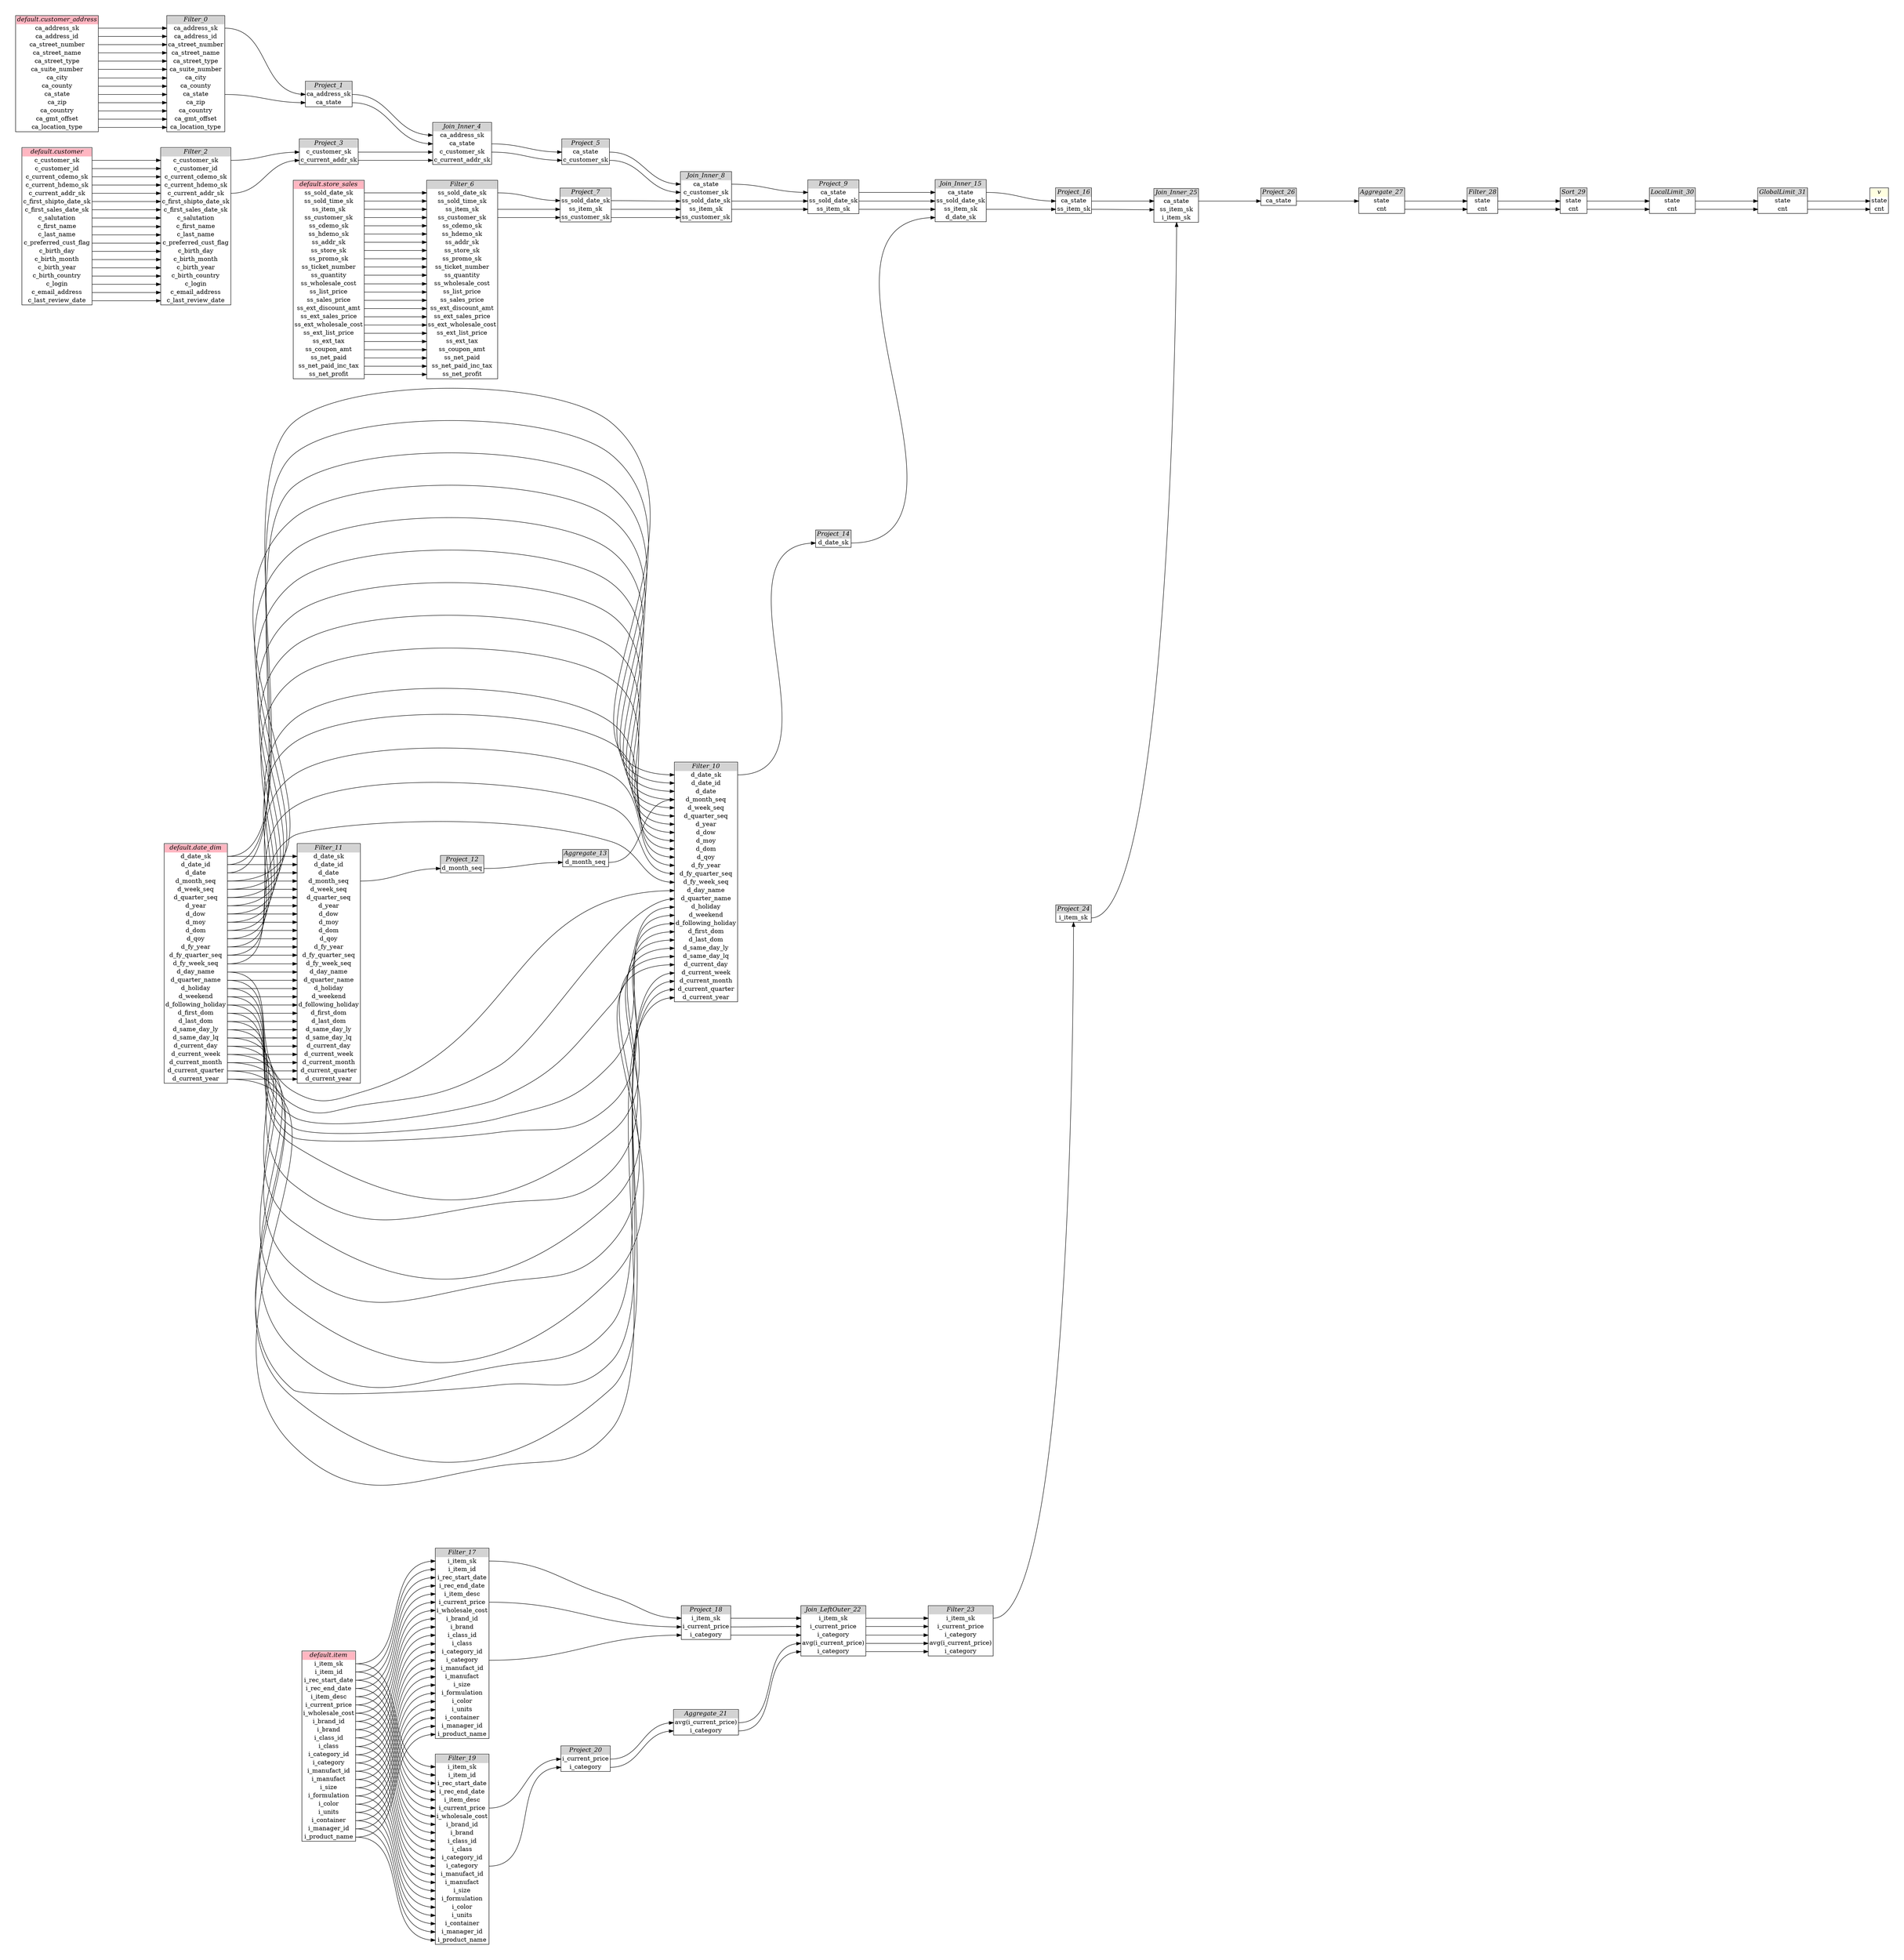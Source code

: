 // Automatically generated by TPCDSFlowTestSuite


digraph {
  graph [pad="0.5", nodesep="0.5", ranksep="2", fontname="Helvetica"];
  node [shape=plain]
  rankdir=LR;

  
"Aggregate_13" [label=<
<table border="1" cellborder="0" cellspacing="0">
  <tr><td bgcolor="lightgray" port="nodeName"><i>Aggregate_13</i></td></tr>
  <tr><td port="0">d_month_seq</td></tr>
</table>>];
     

"Aggregate_21" [label=<
<table border="1" cellborder="0" cellspacing="0">
  <tr><td bgcolor="lightgray" port="nodeName"><i>Aggregate_21</i></td></tr>
  <tr><td port="0">avg(i_current_price)</td></tr>
<tr><td port="1">i_category</td></tr>
</table>>];
     

"Aggregate_27" [label=<
<table border="1" cellborder="0" cellspacing="0">
  <tr><td bgcolor="lightgray" port="nodeName"><i>Aggregate_27</i></td></tr>
  <tr><td port="0">state</td></tr>
<tr><td port="1">cnt</td></tr>
</table>>];
     

"Filter_0" [label=<
<table border="1" cellborder="0" cellspacing="0">
  <tr><td bgcolor="lightgray" port="nodeName"><i>Filter_0</i></td></tr>
  <tr><td port="0">ca_address_sk</td></tr>
<tr><td port="1">ca_address_id</td></tr>
<tr><td port="2">ca_street_number</td></tr>
<tr><td port="3">ca_street_name</td></tr>
<tr><td port="4">ca_street_type</td></tr>
<tr><td port="5">ca_suite_number</td></tr>
<tr><td port="6">ca_city</td></tr>
<tr><td port="7">ca_county</td></tr>
<tr><td port="8">ca_state</td></tr>
<tr><td port="9">ca_zip</td></tr>
<tr><td port="10">ca_country</td></tr>
<tr><td port="11">ca_gmt_offset</td></tr>
<tr><td port="12">ca_location_type</td></tr>
</table>>];
     

"Filter_10" [label=<
<table border="1" cellborder="0" cellspacing="0">
  <tr><td bgcolor="lightgray" port="nodeName"><i>Filter_10</i></td></tr>
  <tr><td port="0">d_date_sk</td></tr>
<tr><td port="1">d_date_id</td></tr>
<tr><td port="2">d_date</td></tr>
<tr><td port="3">d_month_seq</td></tr>
<tr><td port="4">d_week_seq</td></tr>
<tr><td port="5">d_quarter_seq</td></tr>
<tr><td port="6">d_year</td></tr>
<tr><td port="7">d_dow</td></tr>
<tr><td port="8">d_moy</td></tr>
<tr><td port="9">d_dom</td></tr>
<tr><td port="10">d_qoy</td></tr>
<tr><td port="11">d_fy_year</td></tr>
<tr><td port="12">d_fy_quarter_seq</td></tr>
<tr><td port="13">d_fy_week_seq</td></tr>
<tr><td port="14">d_day_name</td></tr>
<tr><td port="15">d_quarter_name</td></tr>
<tr><td port="16">d_holiday</td></tr>
<tr><td port="17">d_weekend</td></tr>
<tr><td port="18">d_following_holiday</td></tr>
<tr><td port="19">d_first_dom</td></tr>
<tr><td port="20">d_last_dom</td></tr>
<tr><td port="21">d_same_day_ly</td></tr>
<tr><td port="22">d_same_day_lq</td></tr>
<tr><td port="23">d_current_day</td></tr>
<tr><td port="24">d_current_week</td></tr>
<tr><td port="25">d_current_month</td></tr>
<tr><td port="26">d_current_quarter</td></tr>
<tr><td port="27">d_current_year</td></tr>
</table>>];
     

"Filter_11" [label=<
<table border="1" cellborder="0" cellspacing="0">
  <tr><td bgcolor="lightgray" port="nodeName"><i>Filter_11</i></td></tr>
  <tr><td port="0">d_date_sk</td></tr>
<tr><td port="1">d_date_id</td></tr>
<tr><td port="2">d_date</td></tr>
<tr><td port="3">d_month_seq</td></tr>
<tr><td port="4">d_week_seq</td></tr>
<tr><td port="5">d_quarter_seq</td></tr>
<tr><td port="6">d_year</td></tr>
<tr><td port="7">d_dow</td></tr>
<tr><td port="8">d_moy</td></tr>
<tr><td port="9">d_dom</td></tr>
<tr><td port="10">d_qoy</td></tr>
<tr><td port="11">d_fy_year</td></tr>
<tr><td port="12">d_fy_quarter_seq</td></tr>
<tr><td port="13">d_fy_week_seq</td></tr>
<tr><td port="14">d_day_name</td></tr>
<tr><td port="15">d_quarter_name</td></tr>
<tr><td port="16">d_holiday</td></tr>
<tr><td port="17">d_weekend</td></tr>
<tr><td port="18">d_following_holiday</td></tr>
<tr><td port="19">d_first_dom</td></tr>
<tr><td port="20">d_last_dom</td></tr>
<tr><td port="21">d_same_day_ly</td></tr>
<tr><td port="22">d_same_day_lq</td></tr>
<tr><td port="23">d_current_day</td></tr>
<tr><td port="24">d_current_week</td></tr>
<tr><td port="25">d_current_month</td></tr>
<tr><td port="26">d_current_quarter</td></tr>
<tr><td port="27">d_current_year</td></tr>
</table>>];
     

"Filter_17" [label=<
<table border="1" cellborder="0" cellspacing="0">
  <tr><td bgcolor="lightgray" port="nodeName"><i>Filter_17</i></td></tr>
  <tr><td port="0">i_item_sk</td></tr>
<tr><td port="1">i_item_id</td></tr>
<tr><td port="2">i_rec_start_date</td></tr>
<tr><td port="3">i_rec_end_date</td></tr>
<tr><td port="4">i_item_desc</td></tr>
<tr><td port="5">i_current_price</td></tr>
<tr><td port="6">i_wholesale_cost</td></tr>
<tr><td port="7">i_brand_id</td></tr>
<tr><td port="8">i_brand</td></tr>
<tr><td port="9">i_class_id</td></tr>
<tr><td port="10">i_class</td></tr>
<tr><td port="11">i_category_id</td></tr>
<tr><td port="12">i_category</td></tr>
<tr><td port="13">i_manufact_id</td></tr>
<tr><td port="14">i_manufact</td></tr>
<tr><td port="15">i_size</td></tr>
<tr><td port="16">i_formulation</td></tr>
<tr><td port="17">i_color</td></tr>
<tr><td port="18">i_units</td></tr>
<tr><td port="19">i_container</td></tr>
<tr><td port="20">i_manager_id</td></tr>
<tr><td port="21">i_product_name</td></tr>
</table>>];
     

"Filter_19" [label=<
<table border="1" cellborder="0" cellspacing="0">
  <tr><td bgcolor="lightgray" port="nodeName"><i>Filter_19</i></td></tr>
  <tr><td port="0">i_item_sk</td></tr>
<tr><td port="1">i_item_id</td></tr>
<tr><td port="2">i_rec_start_date</td></tr>
<tr><td port="3">i_rec_end_date</td></tr>
<tr><td port="4">i_item_desc</td></tr>
<tr><td port="5">i_current_price</td></tr>
<tr><td port="6">i_wholesale_cost</td></tr>
<tr><td port="7">i_brand_id</td></tr>
<tr><td port="8">i_brand</td></tr>
<tr><td port="9">i_class_id</td></tr>
<tr><td port="10">i_class</td></tr>
<tr><td port="11">i_category_id</td></tr>
<tr><td port="12">i_category</td></tr>
<tr><td port="13">i_manufact_id</td></tr>
<tr><td port="14">i_manufact</td></tr>
<tr><td port="15">i_size</td></tr>
<tr><td port="16">i_formulation</td></tr>
<tr><td port="17">i_color</td></tr>
<tr><td port="18">i_units</td></tr>
<tr><td port="19">i_container</td></tr>
<tr><td port="20">i_manager_id</td></tr>
<tr><td port="21">i_product_name</td></tr>
</table>>];
     

"Filter_2" [label=<
<table border="1" cellborder="0" cellspacing="0">
  <tr><td bgcolor="lightgray" port="nodeName"><i>Filter_2</i></td></tr>
  <tr><td port="0">c_customer_sk</td></tr>
<tr><td port="1">c_customer_id</td></tr>
<tr><td port="2">c_current_cdemo_sk</td></tr>
<tr><td port="3">c_current_hdemo_sk</td></tr>
<tr><td port="4">c_current_addr_sk</td></tr>
<tr><td port="5">c_first_shipto_date_sk</td></tr>
<tr><td port="6">c_first_sales_date_sk</td></tr>
<tr><td port="7">c_salutation</td></tr>
<tr><td port="8">c_first_name</td></tr>
<tr><td port="9">c_last_name</td></tr>
<tr><td port="10">c_preferred_cust_flag</td></tr>
<tr><td port="11">c_birth_day</td></tr>
<tr><td port="12">c_birth_month</td></tr>
<tr><td port="13">c_birth_year</td></tr>
<tr><td port="14">c_birth_country</td></tr>
<tr><td port="15">c_login</td></tr>
<tr><td port="16">c_email_address</td></tr>
<tr><td port="17">c_last_review_date</td></tr>
</table>>];
     

"Filter_23" [label=<
<table border="1" cellborder="0" cellspacing="0">
  <tr><td bgcolor="lightgray" port="nodeName"><i>Filter_23</i></td></tr>
  <tr><td port="0">i_item_sk</td></tr>
<tr><td port="1">i_current_price</td></tr>
<tr><td port="2">i_category</td></tr>
<tr><td port="3">avg(i_current_price)</td></tr>
<tr><td port="4">i_category</td></tr>
</table>>];
     

"Filter_28" [label=<
<table border="1" cellborder="0" cellspacing="0">
  <tr><td bgcolor="lightgray" port="nodeName"><i>Filter_28</i></td></tr>
  <tr><td port="0">state</td></tr>
<tr><td port="1">cnt</td></tr>
</table>>];
     

"Filter_6" [label=<
<table border="1" cellborder="0" cellspacing="0">
  <tr><td bgcolor="lightgray" port="nodeName"><i>Filter_6</i></td></tr>
  <tr><td port="0">ss_sold_date_sk</td></tr>
<tr><td port="1">ss_sold_time_sk</td></tr>
<tr><td port="2">ss_item_sk</td></tr>
<tr><td port="3">ss_customer_sk</td></tr>
<tr><td port="4">ss_cdemo_sk</td></tr>
<tr><td port="5">ss_hdemo_sk</td></tr>
<tr><td port="6">ss_addr_sk</td></tr>
<tr><td port="7">ss_store_sk</td></tr>
<tr><td port="8">ss_promo_sk</td></tr>
<tr><td port="9">ss_ticket_number</td></tr>
<tr><td port="10">ss_quantity</td></tr>
<tr><td port="11">ss_wholesale_cost</td></tr>
<tr><td port="12">ss_list_price</td></tr>
<tr><td port="13">ss_sales_price</td></tr>
<tr><td port="14">ss_ext_discount_amt</td></tr>
<tr><td port="15">ss_ext_sales_price</td></tr>
<tr><td port="16">ss_ext_wholesale_cost</td></tr>
<tr><td port="17">ss_ext_list_price</td></tr>
<tr><td port="18">ss_ext_tax</td></tr>
<tr><td port="19">ss_coupon_amt</td></tr>
<tr><td port="20">ss_net_paid</td></tr>
<tr><td port="21">ss_net_paid_inc_tax</td></tr>
<tr><td port="22">ss_net_profit</td></tr>
</table>>];
     

"GlobalLimit_31" [label=<
<table border="1" cellborder="0" cellspacing="0">
  <tr><td bgcolor="lightgray" port="nodeName"><i>GlobalLimit_31</i></td></tr>
  <tr><td port="0">state</td></tr>
<tr><td port="1">cnt</td></tr>
</table>>];
     

"Join_Inner_15" [label=<
<table border="1" cellborder="0" cellspacing="0">
  <tr><td bgcolor="lightgray" port="nodeName"><i>Join_Inner_15</i></td></tr>
  <tr><td port="0">ca_state</td></tr>
<tr><td port="1">ss_sold_date_sk</td></tr>
<tr><td port="2">ss_item_sk</td></tr>
<tr><td port="3">d_date_sk</td></tr>
</table>>];
     

"Join_Inner_25" [label=<
<table border="1" cellborder="0" cellspacing="0">
  <tr><td bgcolor="lightgray" port="nodeName"><i>Join_Inner_25</i></td></tr>
  <tr><td port="0">ca_state</td></tr>
<tr><td port="1">ss_item_sk</td></tr>
<tr><td port="2">i_item_sk</td></tr>
</table>>];
     

"Join_Inner_4" [label=<
<table border="1" cellborder="0" cellspacing="0">
  <tr><td bgcolor="lightgray" port="nodeName"><i>Join_Inner_4</i></td></tr>
  <tr><td port="0">ca_address_sk</td></tr>
<tr><td port="1">ca_state</td></tr>
<tr><td port="2">c_customer_sk</td></tr>
<tr><td port="3">c_current_addr_sk</td></tr>
</table>>];
     

"Join_Inner_8" [label=<
<table border="1" cellborder="0" cellspacing="0">
  <tr><td bgcolor="lightgray" port="nodeName"><i>Join_Inner_8</i></td></tr>
  <tr><td port="0">ca_state</td></tr>
<tr><td port="1">c_customer_sk</td></tr>
<tr><td port="2">ss_sold_date_sk</td></tr>
<tr><td port="3">ss_item_sk</td></tr>
<tr><td port="4">ss_customer_sk</td></tr>
</table>>];
     

"Join_LeftOuter_22" [label=<
<table border="1" cellborder="0" cellspacing="0">
  <tr><td bgcolor="lightgray" port="nodeName"><i>Join_LeftOuter_22</i></td></tr>
  <tr><td port="0">i_item_sk</td></tr>
<tr><td port="1">i_current_price</td></tr>
<tr><td port="2">i_category</td></tr>
<tr><td port="3">avg(i_current_price)</td></tr>
<tr><td port="4">i_category</td></tr>
</table>>];
     

"LocalLimit_30" [label=<
<table border="1" cellborder="0" cellspacing="0">
  <tr><td bgcolor="lightgray" port="nodeName"><i>LocalLimit_30</i></td></tr>
  <tr><td port="0">state</td></tr>
<tr><td port="1">cnt</td></tr>
</table>>];
     

"Project_1" [label=<
<table border="1" cellborder="0" cellspacing="0">
  <tr><td bgcolor="lightgray" port="nodeName"><i>Project_1</i></td></tr>
  <tr><td port="0">ca_address_sk</td></tr>
<tr><td port="1">ca_state</td></tr>
</table>>];
     

"Project_12" [label=<
<table border="1" cellborder="0" cellspacing="0">
  <tr><td bgcolor="lightgray" port="nodeName"><i>Project_12</i></td></tr>
  <tr><td port="0">d_month_seq</td></tr>
</table>>];
     

"Project_14" [label=<
<table border="1" cellborder="0" cellspacing="0">
  <tr><td bgcolor="lightgray" port="nodeName"><i>Project_14</i></td></tr>
  <tr><td port="0">d_date_sk</td></tr>
</table>>];
     

"Project_16" [label=<
<table border="1" cellborder="0" cellspacing="0">
  <tr><td bgcolor="lightgray" port="nodeName"><i>Project_16</i></td></tr>
  <tr><td port="0">ca_state</td></tr>
<tr><td port="1">ss_item_sk</td></tr>
</table>>];
     

"Project_18" [label=<
<table border="1" cellborder="0" cellspacing="0">
  <tr><td bgcolor="lightgray" port="nodeName"><i>Project_18</i></td></tr>
  <tr><td port="0">i_item_sk</td></tr>
<tr><td port="1">i_current_price</td></tr>
<tr><td port="2">i_category</td></tr>
</table>>];
     

"Project_20" [label=<
<table border="1" cellborder="0" cellspacing="0">
  <tr><td bgcolor="lightgray" port="nodeName"><i>Project_20</i></td></tr>
  <tr><td port="0">i_current_price</td></tr>
<tr><td port="1">i_category</td></tr>
</table>>];
     

"Project_24" [label=<
<table border="1" cellborder="0" cellspacing="0">
  <tr><td bgcolor="lightgray" port="nodeName"><i>Project_24</i></td></tr>
  <tr><td port="0">i_item_sk</td></tr>
</table>>];
     

"Project_26" [label=<
<table border="1" cellborder="0" cellspacing="0">
  <tr><td bgcolor="lightgray" port="nodeName"><i>Project_26</i></td></tr>
  <tr><td port="0">ca_state</td></tr>
</table>>];
     

"Project_3" [label=<
<table border="1" cellborder="0" cellspacing="0">
  <tr><td bgcolor="lightgray" port="nodeName"><i>Project_3</i></td></tr>
  <tr><td port="0">c_customer_sk</td></tr>
<tr><td port="1">c_current_addr_sk</td></tr>
</table>>];
     

"Project_5" [label=<
<table border="1" cellborder="0" cellspacing="0">
  <tr><td bgcolor="lightgray" port="nodeName"><i>Project_5</i></td></tr>
  <tr><td port="0">ca_state</td></tr>
<tr><td port="1">c_customer_sk</td></tr>
</table>>];
     

"Project_7" [label=<
<table border="1" cellborder="0" cellspacing="0">
  <tr><td bgcolor="lightgray" port="nodeName"><i>Project_7</i></td></tr>
  <tr><td port="0">ss_sold_date_sk</td></tr>
<tr><td port="1">ss_item_sk</td></tr>
<tr><td port="2">ss_customer_sk</td></tr>
</table>>];
     

"Project_9" [label=<
<table border="1" cellborder="0" cellspacing="0">
  <tr><td bgcolor="lightgray" port="nodeName"><i>Project_9</i></td></tr>
  <tr><td port="0">ca_state</td></tr>
<tr><td port="1">ss_sold_date_sk</td></tr>
<tr><td port="2">ss_item_sk</td></tr>
</table>>];
     

"Sort_29" [label=<
<table border="1" cellborder="0" cellspacing="0">
  <tr><td bgcolor="lightgray" port="nodeName"><i>Sort_29</i></td></tr>
  <tr><td port="0">state</td></tr>
<tr><td port="1">cnt</td></tr>
</table>>];
     

"default.customer" [label=<
<table border="1" cellborder="0" cellspacing="0">
  <tr><td bgcolor="lightpink" port="nodeName"><i>default.customer</i></td></tr>
  <tr><td port="0">c_customer_sk</td></tr>
<tr><td port="1">c_customer_id</td></tr>
<tr><td port="2">c_current_cdemo_sk</td></tr>
<tr><td port="3">c_current_hdemo_sk</td></tr>
<tr><td port="4">c_current_addr_sk</td></tr>
<tr><td port="5">c_first_shipto_date_sk</td></tr>
<tr><td port="6">c_first_sales_date_sk</td></tr>
<tr><td port="7">c_salutation</td></tr>
<tr><td port="8">c_first_name</td></tr>
<tr><td port="9">c_last_name</td></tr>
<tr><td port="10">c_preferred_cust_flag</td></tr>
<tr><td port="11">c_birth_day</td></tr>
<tr><td port="12">c_birth_month</td></tr>
<tr><td port="13">c_birth_year</td></tr>
<tr><td port="14">c_birth_country</td></tr>
<tr><td port="15">c_login</td></tr>
<tr><td port="16">c_email_address</td></tr>
<tr><td port="17">c_last_review_date</td></tr>
</table>>];
     

"default.customer_address" [label=<
<table border="1" cellborder="0" cellspacing="0">
  <tr><td bgcolor="lightpink" port="nodeName"><i>default.customer_address</i></td></tr>
  <tr><td port="0">ca_address_sk</td></tr>
<tr><td port="1">ca_address_id</td></tr>
<tr><td port="2">ca_street_number</td></tr>
<tr><td port="3">ca_street_name</td></tr>
<tr><td port="4">ca_street_type</td></tr>
<tr><td port="5">ca_suite_number</td></tr>
<tr><td port="6">ca_city</td></tr>
<tr><td port="7">ca_county</td></tr>
<tr><td port="8">ca_state</td></tr>
<tr><td port="9">ca_zip</td></tr>
<tr><td port="10">ca_country</td></tr>
<tr><td port="11">ca_gmt_offset</td></tr>
<tr><td port="12">ca_location_type</td></tr>
</table>>];
     

"default.date_dim" [label=<
<table border="1" cellborder="0" cellspacing="0">
  <tr><td bgcolor="lightpink" port="nodeName"><i>default.date_dim</i></td></tr>
  <tr><td port="0">d_date_sk</td></tr>
<tr><td port="1">d_date_id</td></tr>
<tr><td port="2">d_date</td></tr>
<tr><td port="3">d_month_seq</td></tr>
<tr><td port="4">d_week_seq</td></tr>
<tr><td port="5">d_quarter_seq</td></tr>
<tr><td port="6">d_year</td></tr>
<tr><td port="7">d_dow</td></tr>
<tr><td port="8">d_moy</td></tr>
<tr><td port="9">d_dom</td></tr>
<tr><td port="10">d_qoy</td></tr>
<tr><td port="11">d_fy_year</td></tr>
<tr><td port="12">d_fy_quarter_seq</td></tr>
<tr><td port="13">d_fy_week_seq</td></tr>
<tr><td port="14">d_day_name</td></tr>
<tr><td port="15">d_quarter_name</td></tr>
<tr><td port="16">d_holiday</td></tr>
<tr><td port="17">d_weekend</td></tr>
<tr><td port="18">d_following_holiday</td></tr>
<tr><td port="19">d_first_dom</td></tr>
<tr><td port="20">d_last_dom</td></tr>
<tr><td port="21">d_same_day_ly</td></tr>
<tr><td port="22">d_same_day_lq</td></tr>
<tr><td port="23">d_current_day</td></tr>
<tr><td port="24">d_current_week</td></tr>
<tr><td port="25">d_current_month</td></tr>
<tr><td port="26">d_current_quarter</td></tr>
<tr><td port="27">d_current_year</td></tr>
</table>>];
     

"default.item" [label=<
<table border="1" cellborder="0" cellspacing="0">
  <tr><td bgcolor="lightpink" port="nodeName"><i>default.item</i></td></tr>
  <tr><td port="0">i_item_sk</td></tr>
<tr><td port="1">i_item_id</td></tr>
<tr><td port="2">i_rec_start_date</td></tr>
<tr><td port="3">i_rec_end_date</td></tr>
<tr><td port="4">i_item_desc</td></tr>
<tr><td port="5">i_current_price</td></tr>
<tr><td port="6">i_wholesale_cost</td></tr>
<tr><td port="7">i_brand_id</td></tr>
<tr><td port="8">i_brand</td></tr>
<tr><td port="9">i_class_id</td></tr>
<tr><td port="10">i_class</td></tr>
<tr><td port="11">i_category_id</td></tr>
<tr><td port="12">i_category</td></tr>
<tr><td port="13">i_manufact_id</td></tr>
<tr><td port="14">i_manufact</td></tr>
<tr><td port="15">i_size</td></tr>
<tr><td port="16">i_formulation</td></tr>
<tr><td port="17">i_color</td></tr>
<tr><td port="18">i_units</td></tr>
<tr><td port="19">i_container</td></tr>
<tr><td port="20">i_manager_id</td></tr>
<tr><td port="21">i_product_name</td></tr>
</table>>];
     

"default.store_sales" [label=<
<table border="1" cellborder="0" cellspacing="0">
  <tr><td bgcolor="lightpink" port="nodeName"><i>default.store_sales</i></td></tr>
  <tr><td port="0">ss_sold_date_sk</td></tr>
<tr><td port="1">ss_sold_time_sk</td></tr>
<tr><td port="2">ss_item_sk</td></tr>
<tr><td port="3">ss_customer_sk</td></tr>
<tr><td port="4">ss_cdemo_sk</td></tr>
<tr><td port="5">ss_hdemo_sk</td></tr>
<tr><td port="6">ss_addr_sk</td></tr>
<tr><td port="7">ss_store_sk</td></tr>
<tr><td port="8">ss_promo_sk</td></tr>
<tr><td port="9">ss_ticket_number</td></tr>
<tr><td port="10">ss_quantity</td></tr>
<tr><td port="11">ss_wholesale_cost</td></tr>
<tr><td port="12">ss_list_price</td></tr>
<tr><td port="13">ss_sales_price</td></tr>
<tr><td port="14">ss_ext_discount_amt</td></tr>
<tr><td port="15">ss_ext_sales_price</td></tr>
<tr><td port="16">ss_ext_wholesale_cost</td></tr>
<tr><td port="17">ss_ext_list_price</td></tr>
<tr><td port="18">ss_ext_tax</td></tr>
<tr><td port="19">ss_coupon_amt</td></tr>
<tr><td port="20">ss_net_paid</td></tr>
<tr><td port="21">ss_net_paid_inc_tax</td></tr>
<tr><td port="22">ss_net_profit</td></tr>
</table>>];
     

"v" [label=<
<table border="1" cellborder="0" cellspacing="0">
  <tr><td bgcolor="lightyellow" port="nodeName"><i>v</i></td></tr>
  <tr><td port="0">state</td></tr>
<tr><td port="1">cnt</td></tr>
</table>>];
     
  "Aggregate_13":0 -> "Filter_10":3
"Aggregate_21":0 -> "Join_LeftOuter_22":3;
"Aggregate_21":1 -> "Join_LeftOuter_22":4;
"Aggregate_27":0 -> "Filter_28":0;
"Aggregate_27":1 -> "Filter_28":1;
"Filter_0":0 -> "Project_1":0;
"Filter_0":8 -> "Project_1":1;
"Filter_10":0 -> "Project_14":0;
"Filter_11":3 -> "Project_12":0;
"Filter_17":0 -> "Project_18":0;
"Filter_17":12 -> "Project_18":2;
"Filter_17":5 -> "Project_18":1;
"Filter_19":12 -> "Project_20":1;
"Filter_19":5 -> "Project_20":0;
"Filter_2":0 -> "Project_3":0;
"Filter_2":4 -> "Project_3":1;
"Filter_23":0 -> "Project_24":0;
"Filter_28":0 -> "Sort_29":0;
"Filter_28":1 -> "Sort_29":1;
"Filter_6":0 -> "Project_7":0;
"Filter_6":2 -> "Project_7":1;
"Filter_6":3 -> "Project_7":2;
"GlobalLimit_31":0 -> "v":0;
"GlobalLimit_31":1 -> "v":1;
"Join_Inner_15":0 -> "Project_16":0;
"Join_Inner_15":2 -> "Project_16":1;
"Join_Inner_25":0 -> "Project_26":0;
"Join_Inner_4":1 -> "Project_5":0;
"Join_Inner_4":2 -> "Project_5":1;
"Join_Inner_8":0 -> "Project_9":0;
"Join_Inner_8":2 -> "Project_9":1;
"Join_Inner_8":3 -> "Project_9":2;
"Join_LeftOuter_22":0 -> "Filter_23":0;
"Join_LeftOuter_22":1 -> "Filter_23":1;
"Join_LeftOuter_22":2 -> "Filter_23":2;
"Join_LeftOuter_22":3 -> "Filter_23":3;
"Join_LeftOuter_22":4 -> "Filter_23":4;
"LocalLimit_30":0 -> "GlobalLimit_31":0;
"LocalLimit_30":1 -> "GlobalLimit_31":1;
"Project_1":0 -> "Join_Inner_4":0;
"Project_1":1 -> "Join_Inner_4":1;
"Project_12":0 -> "Aggregate_13":0;
"Project_14":0 -> "Join_Inner_15":3;
"Project_16":0 -> "Join_Inner_25":0;
"Project_16":1 -> "Join_Inner_25":1;
"Project_18":0 -> "Join_LeftOuter_22":0;
"Project_18":1 -> "Join_LeftOuter_22":1;
"Project_18":2 -> "Join_LeftOuter_22":2;
"Project_20":0 -> "Aggregate_21":0;
"Project_20":1 -> "Aggregate_21":1;
"Project_24":0 -> "Join_Inner_25":2;
"Project_26":0 -> "Aggregate_27":0;
"Project_3":0 -> "Join_Inner_4":2;
"Project_3":1 -> "Join_Inner_4":3;
"Project_5":0 -> "Join_Inner_8":0;
"Project_5":1 -> "Join_Inner_8":1;
"Project_7":0 -> "Join_Inner_8":2;
"Project_7":1 -> "Join_Inner_8":3;
"Project_7":2 -> "Join_Inner_8":4;
"Project_9":0 -> "Join_Inner_15":0;
"Project_9":1 -> "Join_Inner_15":1;
"Project_9":2 -> "Join_Inner_15":2;
"Sort_29":0 -> "LocalLimit_30":0;
"Sort_29":1 -> "LocalLimit_30":1;
"default.customer":0 -> "Filter_2":0;
"default.customer":1 -> "Filter_2":1;
"default.customer":10 -> "Filter_2":10;
"default.customer":11 -> "Filter_2":11;
"default.customer":12 -> "Filter_2":12;
"default.customer":13 -> "Filter_2":13;
"default.customer":14 -> "Filter_2":14;
"default.customer":15 -> "Filter_2":15;
"default.customer":16 -> "Filter_2":16;
"default.customer":17 -> "Filter_2":17;
"default.customer":2 -> "Filter_2":2;
"default.customer":3 -> "Filter_2":3;
"default.customer":4 -> "Filter_2":4;
"default.customer":5 -> "Filter_2":5;
"default.customer":6 -> "Filter_2":6;
"default.customer":7 -> "Filter_2":7;
"default.customer":8 -> "Filter_2":8;
"default.customer":9 -> "Filter_2":9;
"default.customer_address":0 -> "Filter_0":0;
"default.customer_address":1 -> "Filter_0":1;
"default.customer_address":10 -> "Filter_0":10;
"default.customer_address":11 -> "Filter_0":11;
"default.customer_address":12 -> "Filter_0":12;
"default.customer_address":2 -> "Filter_0":2;
"default.customer_address":3 -> "Filter_0":3;
"default.customer_address":4 -> "Filter_0":4;
"default.customer_address":5 -> "Filter_0":5;
"default.customer_address":6 -> "Filter_0":6;
"default.customer_address":7 -> "Filter_0":7;
"default.customer_address":8 -> "Filter_0":8;
"default.customer_address":9 -> "Filter_0":9;
"default.date_dim":0 -> "Filter_10":0;
"default.date_dim":0 -> "Filter_11":0;
"default.date_dim":1 -> "Filter_10":1;
"default.date_dim":1 -> "Filter_11":1;
"default.date_dim":10 -> "Filter_10":10;
"default.date_dim":10 -> "Filter_11":10;
"default.date_dim":11 -> "Filter_10":11;
"default.date_dim":11 -> "Filter_11":11;
"default.date_dim":12 -> "Filter_10":12;
"default.date_dim":12 -> "Filter_11":12;
"default.date_dim":13 -> "Filter_10":13;
"default.date_dim":13 -> "Filter_11":13;
"default.date_dim":14 -> "Filter_10":14;
"default.date_dim":14 -> "Filter_11":14;
"default.date_dim":15 -> "Filter_10":15;
"default.date_dim":15 -> "Filter_11":15;
"default.date_dim":16 -> "Filter_10":16;
"default.date_dim":16 -> "Filter_11":16;
"default.date_dim":17 -> "Filter_10":17;
"default.date_dim":17 -> "Filter_11":17;
"default.date_dim":18 -> "Filter_10":18;
"default.date_dim":18 -> "Filter_11":18;
"default.date_dim":19 -> "Filter_10":19;
"default.date_dim":19 -> "Filter_11":19;
"default.date_dim":2 -> "Filter_10":2;
"default.date_dim":2 -> "Filter_11":2;
"default.date_dim":20 -> "Filter_10":20;
"default.date_dim":20 -> "Filter_11":20;
"default.date_dim":21 -> "Filter_10":21;
"default.date_dim":21 -> "Filter_11":21;
"default.date_dim":22 -> "Filter_10":22;
"default.date_dim":22 -> "Filter_11":22;
"default.date_dim":23 -> "Filter_10":23;
"default.date_dim":23 -> "Filter_11":23;
"default.date_dim":24 -> "Filter_10":24;
"default.date_dim":24 -> "Filter_11":24;
"default.date_dim":25 -> "Filter_10":25;
"default.date_dim":25 -> "Filter_11":25;
"default.date_dim":26 -> "Filter_10":26;
"default.date_dim":26 -> "Filter_11":26;
"default.date_dim":27 -> "Filter_10":27;
"default.date_dim":27 -> "Filter_11":27;
"default.date_dim":3 -> "Filter_10":3;
"default.date_dim":3 -> "Filter_11":3;
"default.date_dim":4 -> "Filter_10":4;
"default.date_dim":4 -> "Filter_11":4;
"default.date_dim":5 -> "Filter_10":5;
"default.date_dim":5 -> "Filter_11":5;
"default.date_dim":6 -> "Filter_10":6;
"default.date_dim":6 -> "Filter_11":6;
"default.date_dim":7 -> "Filter_10":7;
"default.date_dim":7 -> "Filter_11":7;
"default.date_dim":8 -> "Filter_10":8;
"default.date_dim":8 -> "Filter_11":8;
"default.date_dim":9 -> "Filter_10":9;
"default.date_dim":9 -> "Filter_11":9;
"default.item":0 -> "Filter_17":0;
"default.item":0 -> "Filter_19":0;
"default.item":1 -> "Filter_17":1;
"default.item":1 -> "Filter_19":1;
"default.item":10 -> "Filter_17":10;
"default.item":10 -> "Filter_19":10;
"default.item":11 -> "Filter_17":11;
"default.item":11 -> "Filter_19":11;
"default.item":12 -> "Filter_17":12;
"default.item":12 -> "Filter_19":12;
"default.item":13 -> "Filter_17":13;
"default.item":13 -> "Filter_19":13;
"default.item":14 -> "Filter_17":14;
"default.item":14 -> "Filter_19":14;
"default.item":15 -> "Filter_17":15;
"default.item":15 -> "Filter_19":15;
"default.item":16 -> "Filter_17":16;
"default.item":16 -> "Filter_19":16;
"default.item":17 -> "Filter_17":17;
"default.item":17 -> "Filter_19":17;
"default.item":18 -> "Filter_17":18;
"default.item":18 -> "Filter_19":18;
"default.item":19 -> "Filter_17":19;
"default.item":19 -> "Filter_19":19;
"default.item":2 -> "Filter_17":2;
"default.item":2 -> "Filter_19":2;
"default.item":20 -> "Filter_17":20;
"default.item":20 -> "Filter_19":20;
"default.item":21 -> "Filter_17":21;
"default.item":21 -> "Filter_19":21;
"default.item":3 -> "Filter_17":3;
"default.item":3 -> "Filter_19":3;
"default.item":4 -> "Filter_17":4;
"default.item":4 -> "Filter_19":4;
"default.item":5 -> "Filter_17":5;
"default.item":5 -> "Filter_19":5;
"default.item":6 -> "Filter_17":6;
"default.item":6 -> "Filter_19":6;
"default.item":7 -> "Filter_17":7;
"default.item":7 -> "Filter_19":7;
"default.item":8 -> "Filter_17":8;
"default.item":8 -> "Filter_19":8;
"default.item":9 -> "Filter_17":9;
"default.item":9 -> "Filter_19":9;
"default.store_sales":0 -> "Filter_6":0;
"default.store_sales":1 -> "Filter_6":1;
"default.store_sales":10 -> "Filter_6":10;
"default.store_sales":11 -> "Filter_6":11;
"default.store_sales":12 -> "Filter_6":12;
"default.store_sales":13 -> "Filter_6":13;
"default.store_sales":14 -> "Filter_6":14;
"default.store_sales":15 -> "Filter_6":15;
"default.store_sales":16 -> "Filter_6":16;
"default.store_sales":17 -> "Filter_6":17;
"default.store_sales":18 -> "Filter_6":18;
"default.store_sales":19 -> "Filter_6":19;
"default.store_sales":2 -> "Filter_6":2;
"default.store_sales":20 -> "Filter_6":20;
"default.store_sales":21 -> "Filter_6":21;
"default.store_sales":22 -> "Filter_6":22;
"default.store_sales":3 -> "Filter_6":3;
"default.store_sales":4 -> "Filter_6":4;
"default.store_sales":5 -> "Filter_6":5;
"default.store_sales":6 -> "Filter_6":6;
"default.store_sales":7 -> "Filter_6":7;
"default.store_sales":8 -> "Filter_6":8;
"default.store_sales":9 -> "Filter_6":9;
}
       